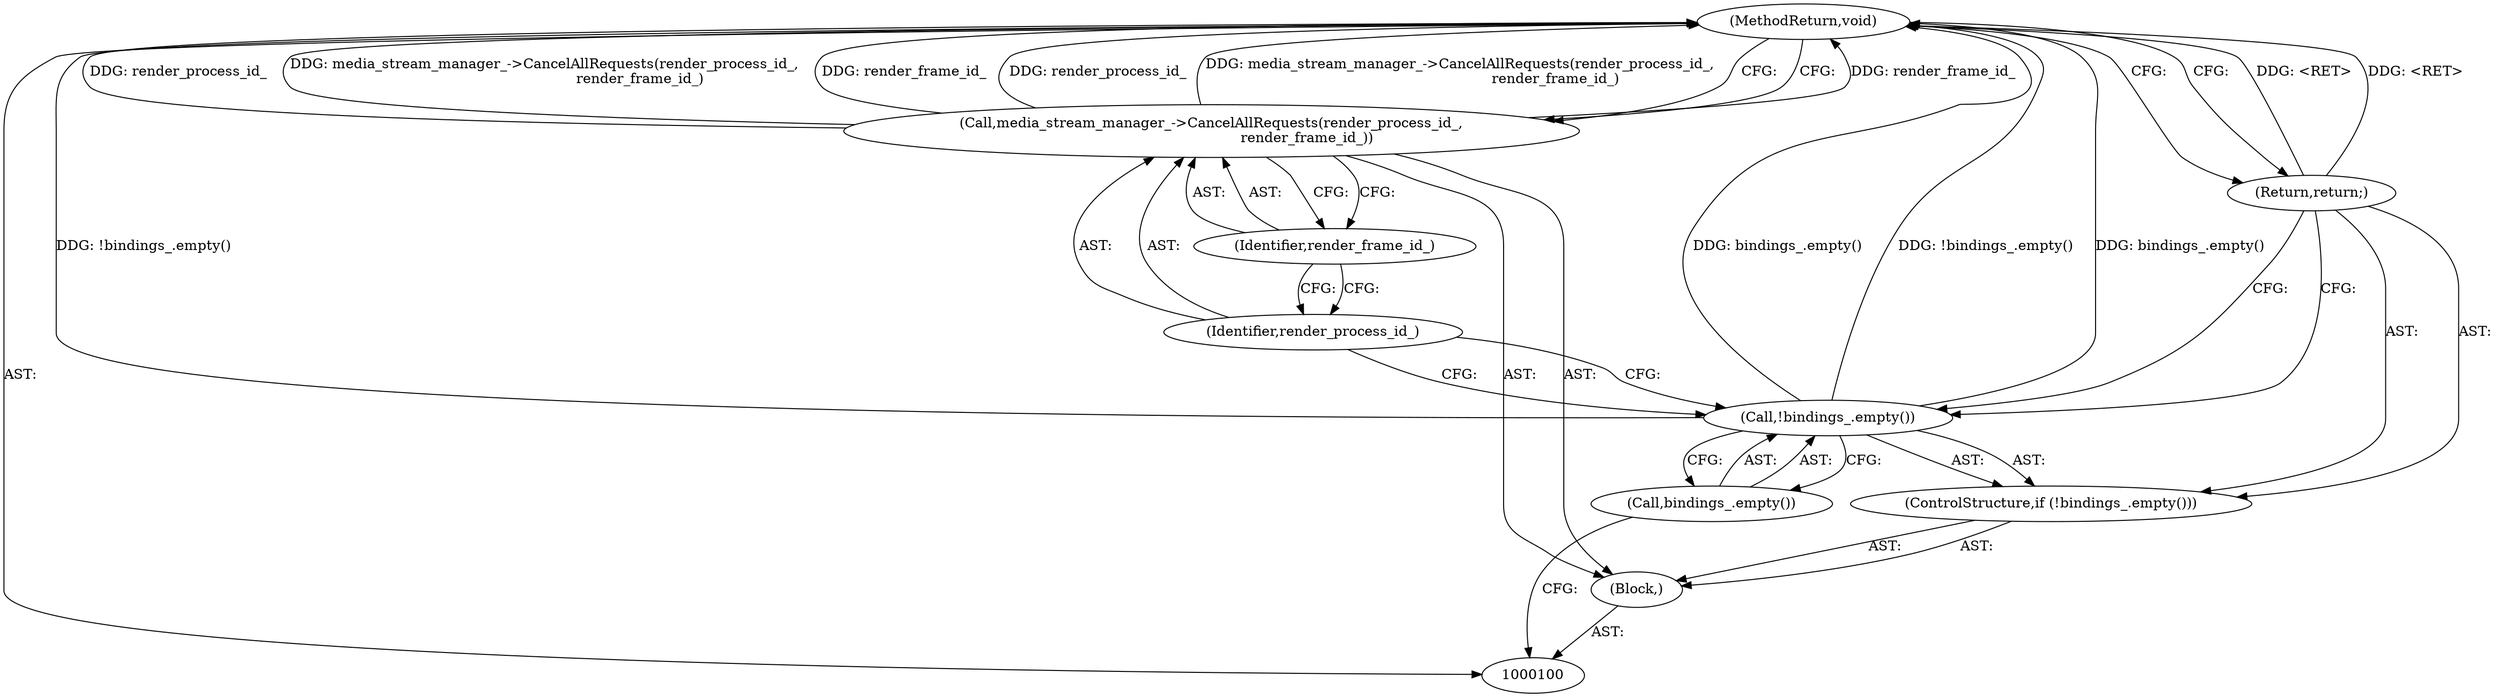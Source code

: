 digraph "1_Chrome_971548cdca2d4c0a6fedd3db0c94372c2a27eac3_2" {
"1000109" [label="(MethodReturn,void)"];
"1000101" [label="(Block,)"];
"1000102" [label="(ControlStructure,if (!bindings_.empty()))"];
"1000103" [label="(Call,!bindings_.empty())"];
"1000104" [label="(Call,bindings_.empty())"];
"1000105" [label="(Return,return;)"];
"1000106" [label="(Call,media_stream_manager_->CancelAllRequests(render_process_id_,\n                                           render_frame_id_))"];
"1000107" [label="(Identifier,render_process_id_)"];
"1000108" [label="(Identifier,render_frame_id_)"];
"1000109" -> "1000100"  [label="AST: "];
"1000109" -> "1000105"  [label="CFG: "];
"1000109" -> "1000106"  [label="CFG: "];
"1000106" -> "1000109"  [label="DDG: render_frame_id_"];
"1000106" -> "1000109"  [label="DDG: render_process_id_"];
"1000106" -> "1000109"  [label="DDG: media_stream_manager_->CancelAllRequests(render_process_id_,\n                                           render_frame_id_)"];
"1000103" -> "1000109"  [label="DDG: bindings_.empty()"];
"1000103" -> "1000109"  [label="DDG: !bindings_.empty()"];
"1000105" -> "1000109"  [label="DDG: <RET>"];
"1000101" -> "1000100"  [label="AST: "];
"1000102" -> "1000101"  [label="AST: "];
"1000106" -> "1000101"  [label="AST: "];
"1000102" -> "1000101"  [label="AST: "];
"1000103" -> "1000102"  [label="AST: "];
"1000105" -> "1000102"  [label="AST: "];
"1000103" -> "1000102"  [label="AST: "];
"1000103" -> "1000104"  [label="CFG: "];
"1000104" -> "1000103"  [label="AST: "];
"1000105" -> "1000103"  [label="CFG: "];
"1000107" -> "1000103"  [label="CFG: "];
"1000103" -> "1000109"  [label="DDG: bindings_.empty()"];
"1000103" -> "1000109"  [label="DDG: !bindings_.empty()"];
"1000104" -> "1000103"  [label="AST: "];
"1000104" -> "1000100"  [label="CFG: "];
"1000103" -> "1000104"  [label="CFG: "];
"1000105" -> "1000102"  [label="AST: "];
"1000105" -> "1000103"  [label="CFG: "];
"1000109" -> "1000105"  [label="CFG: "];
"1000105" -> "1000109"  [label="DDG: <RET>"];
"1000106" -> "1000101"  [label="AST: "];
"1000106" -> "1000108"  [label="CFG: "];
"1000107" -> "1000106"  [label="AST: "];
"1000108" -> "1000106"  [label="AST: "];
"1000109" -> "1000106"  [label="CFG: "];
"1000106" -> "1000109"  [label="DDG: render_frame_id_"];
"1000106" -> "1000109"  [label="DDG: render_process_id_"];
"1000106" -> "1000109"  [label="DDG: media_stream_manager_->CancelAllRequests(render_process_id_,\n                                           render_frame_id_)"];
"1000107" -> "1000106"  [label="AST: "];
"1000107" -> "1000103"  [label="CFG: "];
"1000108" -> "1000107"  [label="CFG: "];
"1000108" -> "1000106"  [label="AST: "];
"1000108" -> "1000107"  [label="CFG: "];
"1000106" -> "1000108"  [label="CFG: "];
}
